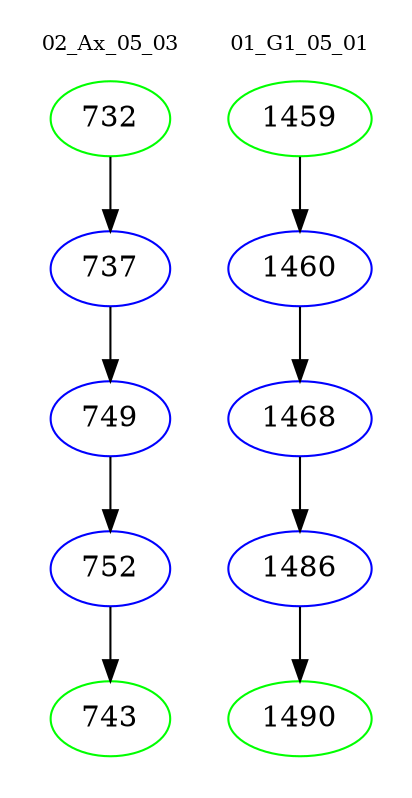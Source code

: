 digraph{
subgraph cluster_0 {
color = white
label = "02_Ax_05_03";
fontsize=10;
T0_732 [label="732", color="green"]
T0_732 -> T0_737 [color="black"]
T0_737 [label="737", color="blue"]
T0_737 -> T0_749 [color="black"]
T0_749 [label="749", color="blue"]
T0_749 -> T0_752 [color="black"]
T0_752 [label="752", color="blue"]
T0_752 -> T0_743 [color="black"]
T0_743 [label="743", color="green"]
}
subgraph cluster_1 {
color = white
label = "01_G1_05_01";
fontsize=10;
T1_1459 [label="1459", color="green"]
T1_1459 -> T1_1460 [color="black"]
T1_1460 [label="1460", color="blue"]
T1_1460 -> T1_1468 [color="black"]
T1_1468 [label="1468", color="blue"]
T1_1468 -> T1_1486 [color="black"]
T1_1486 [label="1486", color="blue"]
T1_1486 -> T1_1490 [color="black"]
T1_1490 [label="1490", color="green"]
}
}
